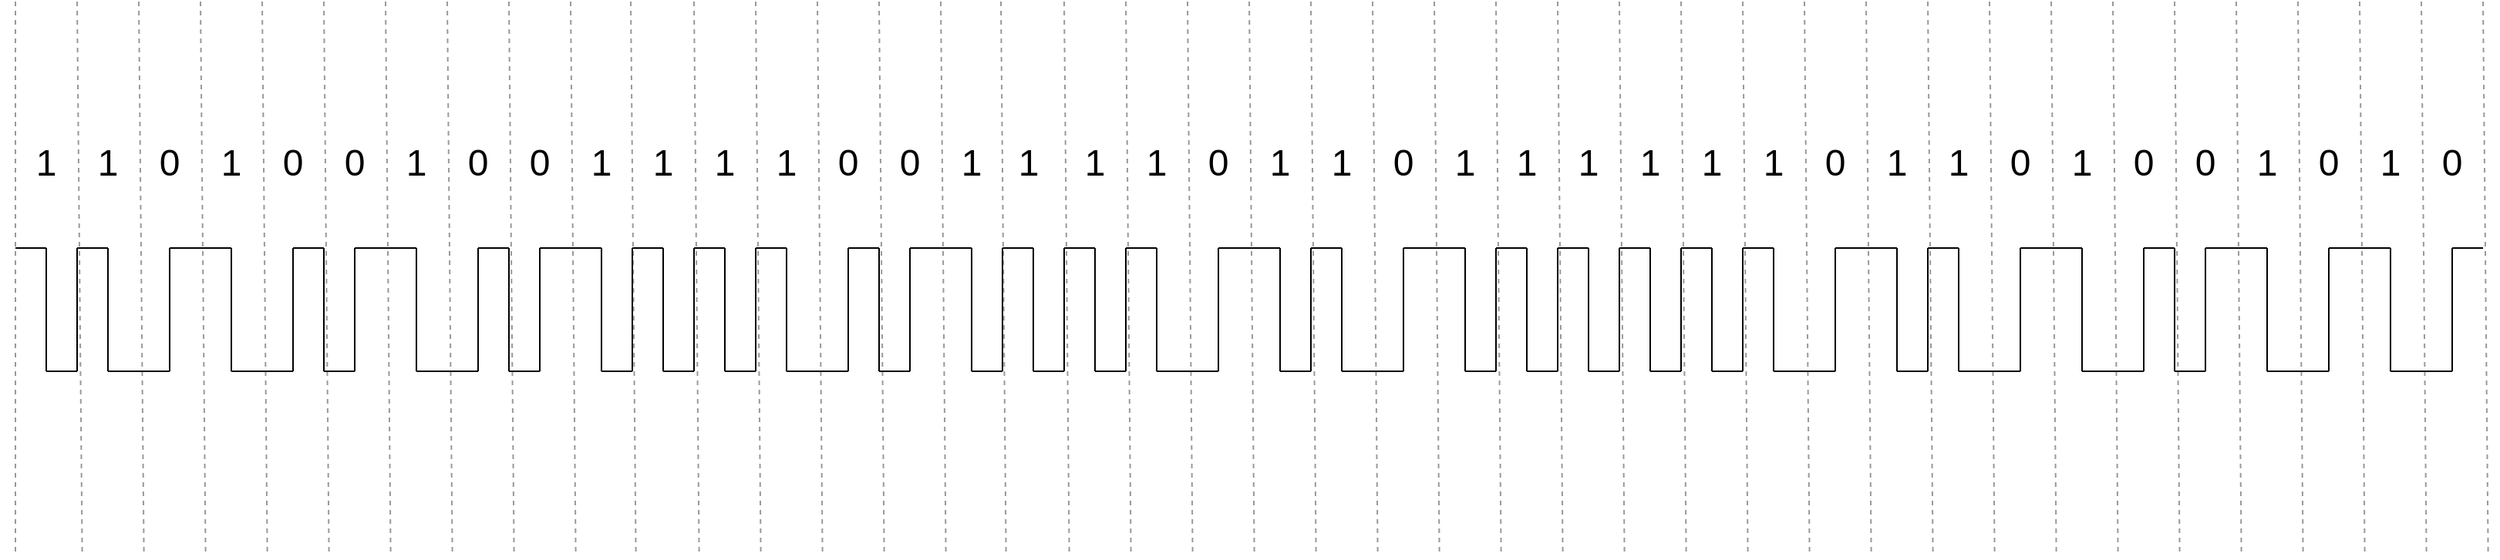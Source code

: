 <mxfile version="24.7.16">
  <diagram name="Страница — 1" id="pN4FjM01R2kGst_m9ZbG">
    <mxGraphModel dx="636" dy="468" grid="1" gridSize="10" guides="1" tooltips="1" connect="1" arrows="1" fold="1" page="0" pageScale="1" pageWidth="827" pageHeight="1169" math="0" shadow="0">
      <root>
        <mxCell id="0" />
        <mxCell id="1" parent="0" />
        <mxCell id="9lo37hJ_D02g8ylGzgiM-8" value="&lt;font style=&quot;font-size: 24px;&quot;&gt;1&lt;/font&gt;" style="text;html=1;align=center;verticalAlign=middle;whiteSpace=wrap;rounded=0;strokeWidth=1;" vertex="1" parent="1">
          <mxGeometry x="190" y="210" width="60" height="30" as="geometry" />
        </mxCell>
        <mxCell id="9lo37hJ_D02g8ylGzgiM-9" value="&lt;font style=&quot;font-size: 24px;&quot;&gt;1&lt;/font&gt;" style="text;html=1;align=center;verticalAlign=middle;whiteSpace=wrap;rounded=0;fontSize=18;strokeWidth=1;" vertex="1" parent="1">
          <mxGeometry x="230" y="210" width="60" height="30" as="geometry" />
        </mxCell>
        <mxCell id="9lo37hJ_D02g8ylGzgiM-10" value="&lt;font style=&quot;font-size: 24px;&quot;&gt;0&lt;/font&gt;" style="text;html=1;align=center;verticalAlign=middle;whiteSpace=wrap;rounded=0;strokeWidth=1;" vertex="1" parent="1">
          <mxGeometry x="270" y="210" width="60" height="30" as="geometry" />
        </mxCell>
        <mxCell id="9lo37hJ_D02g8ylGzgiM-11" value="&lt;span style=&quot;font-size: 24px;&quot;&gt;1&lt;/span&gt;" style="text;html=1;align=center;verticalAlign=middle;whiteSpace=wrap;rounded=0;strokeWidth=1;" vertex="1" parent="1">
          <mxGeometry x="310" y="210" width="60" height="30" as="geometry" />
        </mxCell>
        <mxCell id="9lo37hJ_D02g8ylGzgiM-12" value="&lt;span style=&quot;font-size: 24px;&quot;&gt;0&lt;/span&gt;" style="text;html=1;align=center;verticalAlign=middle;whiteSpace=wrap;rounded=0;strokeWidth=1;" vertex="1" parent="1">
          <mxGeometry x="350" y="210" width="60" height="30" as="geometry" />
        </mxCell>
        <mxCell id="9lo37hJ_D02g8ylGzgiM-13" value="&lt;span style=&quot;font-size: 24px;&quot;&gt;0&lt;/span&gt;" style="text;html=1;align=center;verticalAlign=middle;whiteSpace=wrap;rounded=0;strokeWidth=1;" vertex="1" parent="1">
          <mxGeometry x="390" y="210" width="60" height="30" as="geometry" />
        </mxCell>
        <mxCell id="9lo37hJ_D02g8ylGzgiM-14" value="&lt;span style=&quot;font-size: 24px;&quot;&gt;1&lt;/span&gt;" style="text;html=1;align=center;verticalAlign=middle;whiteSpace=wrap;rounded=0;strokeWidth=1;" vertex="1" parent="1">
          <mxGeometry x="430" y="210" width="60" height="30" as="geometry" />
        </mxCell>
        <mxCell id="9lo37hJ_D02g8ylGzgiM-15" value="&lt;span style=&quot;font-size: 24px;&quot;&gt;0&lt;/span&gt;" style="text;html=1;align=center;verticalAlign=middle;whiteSpace=wrap;rounded=0;strokeWidth=1;" vertex="1" parent="1">
          <mxGeometry x="470" y="210" width="60" height="30" as="geometry" />
        </mxCell>
        <mxCell id="9lo37hJ_D02g8ylGzgiM-16" value="&lt;span style=&quot;font-size: 24px;&quot;&gt;0&lt;/span&gt;" style="text;html=1;align=center;verticalAlign=middle;whiteSpace=wrap;rounded=0;strokeWidth=1;" vertex="1" parent="1">
          <mxGeometry x="510" y="210" width="60" height="30" as="geometry" />
        </mxCell>
        <mxCell id="9lo37hJ_D02g8ylGzgiM-17" value="&lt;font style=&quot;font-size: 24px;&quot;&gt;1&lt;/font&gt;" style="text;html=1;align=center;verticalAlign=middle;whiteSpace=wrap;rounded=0;strokeWidth=1;" vertex="1" parent="1">
          <mxGeometry x="550" y="210" width="60" height="30" as="geometry" />
        </mxCell>
        <mxCell id="9lo37hJ_D02g8ylGzgiM-18" value="&lt;span style=&quot;font-size: 24px;&quot;&gt;1&lt;/span&gt;" style="text;html=1;align=center;verticalAlign=middle;whiteSpace=wrap;rounded=0;strokeWidth=1;" vertex="1" parent="1">
          <mxGeometry x="590" y="210" width="60" height="30" as="geometry" />
        </mxCell>
        <mxCell id="9lo37hJ_D02g8ylGzgiM-19" value="&lt;span style=&quot;font-size: 24px;&quot;&gt;1&lt;/span&gt;" style="text;html=1;align=center;verticalAlign=middle;whiteSpace=wrap;rounded=0;strokeWidth=1;" vertex="1" parent="1">
          <mxGeometry x="630" y="210" width="60" height="30" as="geometry" />
        </mxCell>
        <mxCell id="9lo37hJ_D02g8ylGzgiM-20" value="&lt;span style=&quot;font-size: 24px;&quot;&gt;1&lt;/span&gt;" style="text;html=1;align=center;verticalAlign=middle;whiteSpace=wrap;rounded=0;strokeWidth=1;" vertex="1" parent="1">
          <mxGeometry x="670" y="210" width="60" height="30" as="geometry" />
        </mxCell>
        <mxCell id="9lo37hJ_D02g8ylGzgiM-21" value="&lt;span style=&quot;font-size: 24px;&quot;&gt;0&lt;/span&gt;" style="text;html=1;align=center;verticalAlign=middle;whiteSpace=wrap;rounded=0;strokeWidth=1;" vertex="1" parent="1">
          <mxGeometry x="710" y="210" width="60" height="30" as="geometry" />
        </mxCell>
        <mxCell id="9lo37hJ_D02g8ylGzgiM-22" value="&lt;span style=&quot;font-size: 24px;&quot;&gt;0&lt;/span&gt;" style="text;html=1;align=center;verticalAlign=middle;whiteSpace=wrap;rounded=0;strokeWidth=1;" vertex="1" parent="1">
          <mxGeometry x="750" y="210" width="60" height="30" as="geometry" />
        </mxCell>
        <mxCell id="9lo37hJ_D02g8ylGzgiM-23" value="&lt;span style=&quot;font-size: 24px;&quot;&gt;1&lt;/span&gt;" style="text;html=1;align=center;verticalAlign=middle;whiteSpace=wrap;rounded=0;strokeWidth=1;" vertex="1" parent="1">
          <mxGeometry x="790" y="210" width="60" height="30" as="geometry" />
        </mxCell>
        <mxCell id="9lo37hJ_D02g8ylGzgiM-24" value="&lt;font style=&quot;font-size: 24px;&quot;&gt;1&lt;/font&gt;" style="text;html=1;align=center;verticalAlign=middle;whiteSpace=wrap;rounded=0;strokeWidth=1;" vertex="1" parent="1">
          <mxGeometry x="827" y="210" width="60" height="30" as="geometry" />
        </mxCell>
        <mxCell id="9lo37hJ_D02g8ylGzgiM-25" value="&lt;span style=&quot;font-size: 24px;&quot;&gt;1&lt;/span&gt;" style="text;html=1;align=center;verticalAlign=middle;whiteSpace=wrap;rounded=0;strokeWidth=1;" vertex="1" parent="1">
          <mxGeometry x="870" y="210" width="60" height="30" as="geometry" />
        </mxCell>
        <mxCell id="9lo37hJ_D02g8ylGzgiM-26" value="&lt;span style=&quot;font-size: 24px;&quot;&gt;1&lt;/span&gt;" style="text;html=1;align=center;verticalAlign=middle;whiteSpace=wrap;rounded=0;strokeWidth=1;" vertex="1" parent="1">
          <mxGeometry x="910" y="210" width="60" height="30" as="geometry" />
        </mxCell>
        <mxCell id="9lo37hJ_D02g8ylGzgiM-27" value="&lt;span style=&quot;font-size: 24px;&quot;&gt;0&lt;/span&gt;" style="text;html=1;align=center;verticalAlign=middle;whiteSpace=wrap;rounded=0;strokeWidth=1;" vertex="1" parent="1">
          <mxGeometry x="950" y="210" width="60" height="30" as="geometry" />
        </mxCell>
        <mxCell id="9lo37hJ_D02g8ylGzgiM-28" value="&lt;span style=&quot;font-size: 24px;&quot;&gt;1&lt;/span&gt;" style="text;html=1;align=center;verticalAlign=middle;whiteSpace=wrap;rounded=0;strokeWidth=1;" vertex="1" parent="1">
          <mxGeometry x="990" y="210" width="60" height="30" as="geometry" />
        </mxCell>
        <mxCell id="9lo37hJ_D02g8ylGzgiM-29" value="&lt;span style=&quot;font-size: 24px;&quot;&gt;1&lt;/span&gt;" style="text;html=1;align=center;verticalAlign=middle;whiteSpace=wrap;rounded=0;strokeWidth=1;" vertex="1" parent="1">
          <mxGeometry x="1030" y="210" width="60" height="30" as="geometry" />
        </mxCell>
        <mxCell id="9lo37hJ_D02g8ylGzgiM-30" value="&lt;span style=&quot;font-size: 24px;&quot;&gt;0&lt;/span&gt;" style="text;html=1;align=center;verticalAlign=middle;whiteSpace=wrap;rounded=0;strokeWidth=1;" vertex="1" parent="1">
          <mxGeometry x="1070" y="210" width="60" height="30" as="geometry" />
        </mxCell>
        <mxCell id="9lo37hJ_D02g8ylGzgiM-31" value="&lt;span style=&quot;font-size: 24px;&quot;&gt;1&lt;/span&gt;" style="text;html=1;align=center;verticalAlign=middle;whiteSpace=wrap;rounded=0;strokeWidth=1;" vertex="1" parent="1">
          <mxGeometry x="1110" y="210" width="60" height="30" as="geometry" />
        </mxCell>
        <mxCell id="9lo37hJ_D02g8ylGzgiM-32" value="&lt;span style=&quot;font-size: 24px;&quot;&gt;1&lt;/span&gt;" style="text;html=1;align=center;verticalAlign=middle;whiteSpace=wrap;rounded=0;strokeWidth=1;" vertex="1" parent="1">
          <mxGeometry x="1270" y="210" width="60" height="30" as="geometry" />
        </mxCell>
        <mxCell id="9lo37hJ_D02g8ylGzgiM-33" value="&lt;span style=&quot;font-size: 24px;&quot;&gt;1&lt;/span&gt;" style="text;html=1;align=center;verticalAlign=middle;whiteSpace=wrap;rounded=0;strokeWidth=1;" vertex="1" parent="1">
          <mxGeometry x="1230" y="210" width="60" height="30" as="geometry" />
        </mxCell>
        <mxCell id="9lo37hJ_D02g8ylGzgiM-34" value="&lt;font style=&quot;font-size: 24px;&quot;&gt;1&lt;/font&gt;" style="text;html=1;align=center;verticalAlign=middle;whiteSpace=wrap;rounded=0;strokeWidth=1;" vertex="1" parent="1">
          <mxGeometry x="1150" y="210" width="60" height="30" as="geometry" />
        </mxCell>
        <mxCell id="9lo37hJ_D02g8ylGzgiM-35" value="&lt;span style=&quot;font-size: 24px;&quot;&gt;1&lt;/span&gt;" style="text;html=1;align=center;verticalAlign=middle;whiteSpace=wrap;rounded=0;strokeWidth=1;" vertex="1" parent="1">
          <mxGeometry x="1190" y="210" width="60" height="30" as="geometry" />
        </mxCell>
        <mxCell id="9lo37hJ_D02g8ylGzgiM-36" value="&lt;span style=&quot;font-size: 24px;&quot;&gt;1&lt;/span&gt;" style="text;html=1;align=center;verticalAlign=middle;whiteSpace=wrap;rounded=0;strokeWidth=1;" vertex="1" parent="1">
          <mxGeometry x="1310" y="210" width="60" height="30" as="geometry" />
        </mxCell>
        <mxCell id="9lo37hJ_D02g8ylGzgiM-37" value="&lt;span style=&quot;font-size: 24px;&quot;&gt;0&lt;/span&gt;" style="text;html=1;align=center;verticalAlign=middle;whiteSpace=wrap;rounded=0;strokeWidth=1;" vertex="1" parent="1">
          <mxGeometry x="1350" y="210" width="60" height="30" as="geometry" />
        </mxCell>
        <mxCell id="9lo37hJ_D02g8ylGzgiM-38" value="&lt;span style=&quot;font-size: 24px;&quot;&gt;1&lt;/span&gt;" style="text;html=1;align=center;verticalAlign=middle;whiteSpace=wrap;rounded=0;strokeWidth=1;" vertex="1" parent="1">
          <mxGeometry x="1390" y="210" width="60" height="30" as="geometry" />
        </mxCell>
        <mxCell id="9lo37hJ_D02g8ylGzgiM-39" value="&lt;span style=&quot;font-size: 24px;&quot;&gt;1&lt;/span&gt;" style="text;html=1;align=center;verticalAlign=middle;whiteSpace=wrap;rounded=0;strokeWidth=1;" vertex="1" parent="1">
          <mxGeometry x="1430" y="210" width="60" height="30" as="geometry" />
        </mxCell>
        <mxCell id="9lo37hJ_D02g8ylGzgiM-40" value="" style="endArrow=none;dashed=1;html=1;rounded=0;opacity=40;" edge="1" parent="1">
          <mxGeometry width="50" height="50" relative="1" as="geometry">
            <mxPoint x="200" y="120" as="sourcePoint" />
            <mxPoint x="200" y="480" as="targetPoint" />
          </mxGeometry>
        </mxCell>
        <mxCell id="9lo37hJ_D02g8ylGzgiM-41" value="" style="endArrow=none;dashed=1;html=1;rounded=0;opacity=40;" edge="1" parent="1">
          <mxGeometry width="50" height="50" relative="1" as="geometry">
            <mxPoint x="479.997" y="120" as="sourcePoint" />
            <mxPoint x="483.33" y="480" as="targetPoint" />
          </mxGeometry>
        </mxCell>
        <mxCell id="9lo37hJ_D02g8ylGzgiM-42" value="" style="endArrow=none;dashed=1;html=1;rounded=0;opacity=40;" edge="1" parent="1">
          <mxGeometry width="50" height="50" relative="1" as="geometry">
            <mxPoint x="519.997" y="120" as="sourcePoint" />
            <mxPoint x="523.33" y="480" as="targetPoint" />
          </mxGeometry>
        </mxCell>
        <mxCell id="9lo37hJ_D02g8ylGzgiM-43" value="" style="endArrow=none;dashed=1;html=1;rounded=0;opacity=40;" edge="1" parent="1">
          <mxGeometry width="50" height="50" relative="1" as="geometry">
            <mxPoint x="959.997" y="120" as="sourcePoint" />
            <mxPoint x="963.33" y="480" as="targetPoint" />
          </mxGeometry>
        </mxCell>
        <mxCell id="9lo37hJ_D02g8ylGzgiM-44" value="" style="endArrow=none;dashed=1;html=1;rounded=0;opacity=40;" edge="1" parent="1">
          <mxGeometry width="50" height="50" relative="1" as="geometry">
            <mxPoint x="919.997" y="120" as="sourcePoint" />
            <mxPoint x="923.33" y="480" as="targetPoint" />
          </mxGeometry>
        </mxCell>
        <mxCell id="9lo37hJ_D02g8ylGzgiM-45" value="" style="endArrow=none;dashed=1;html=1;rounded=0;opacity=40;" edge="1" parent="1">
          <mxGeometry width="50" height="50" relative="1" as="geometry">
            <mxPoint x="879.997" y="120" as="sourcePoint" />
            <mxPoint x="883.33" y="480" as="targetPoint" />
          </mxGeometry>
        </mxCell>
        <mxCell id="9lo37hJ_D02g8ylGzgiM-46" value="" style="endArrow=none;dashed=1;html=1;rounded=0;opacity=40;" edge="1" parent="1">
          <mxGeometry width="50" height="50" relative="1" as="geometry">
            <mxPoint x="838.997" y="120" as="sourcePoint" />
            <mxPoint x="842.33" y="480" as="targetPoint" />
          </mxGeometry>
        </mxCell>
        <mxCell id="9lo37hJ_D02g8ylGzgiM-47" value="" style="endArrow=none;dashed=1;html=1;rounded=0;opacity=40;" edge="1" parent="1">
          <mxGeometry width="50" height="50" relative="1" as="geometry">
            <mxPoint x="799.997" y="120" as="sourcePoint" />
            <mxPoint x="803.33" y="480" as="targetPoint" />
          </mxGeometry>
        </mxCell>
        <mxCell id="9lo37hJ_D02g8ylGzgiM-48" value="" style="endArrow=none;dashed=1;html=1;rounded=0;opacity=40;" edge="1" parent="1">
          <mxGeometry width="50" height="50" relative="1" as="geometry">
            <mxPoint x="759.997" y="120" as="sourcePoint" />
            <mxPoint x="763.33" y="480" as="targetPoint" />
          </mxGeometry>
        </mxCell>
        <mxCell id="9lo37hJ_D02g8ylGzgiM-49" value="" style="endArrow=none;dashed=1;html=1;rounded=0;opacity=40;" edge="1" parent="1">
          <mxGeometry width="50" height="50" relative="1" as="geometry">
            <mxPoint x="719.997" y="120" as="sourcePoint" />
            <mxPoint x="723.33" y="480" as="targetPoint" />
          </mxGeometry>
        </mxCell>
        <mxCell id="9lo37hJ_D02g8ylGzgiM-50" value="" style="endArrow=none;dashed=1;html=1;rounded=0;opacity=40;" edge="1" parent="1">
          <mxGeometry width="50" height="50" relative="1" as="geometry">
            <mxPoint x="679.997" y="120" as="sourcePoint" />
            <mxPoint x="683.33" y="480" as="targetPoint" />
          </mxGeometry>
        </mxCell>
        <mxCell id="9lo37hJ_D02g8ylGzgiM-51" value="" style="endArrow=none;dashed=1;html=1;rounded=0;opacity=40;" edge="1" parent="1">
          <mxGeometry width="50" height="50" relative="1" as="geometry">
            <mxPoint x="639.997" y="120" as="sourcePoint" />
            <mxPoint x="643.33" y="480" as="targetPoint" />
          </mxGeometry>
        </mxCell>
        <mxCell id="9lo37hJ_D02g8ylGzgiM-52" value="" style="endArrow=none;dashed=1;html=1;rounded=0;opacity=40;" edge="1" parent="1">
          <mxGeometry width="50" height="50" relative="1" as="geometry">
            <mxPoint x="598.997" y="120" as="sourcePoint" />
            <mxPoint x="602.33" y="480" as="targetPoint" />
          </mxGeometry>
        </mxCell>
        <mxCell id="9lo37hJ_D02g8ylGzgiM-53" value="" style="endArrow=none;dashed=1;html=1;rounded=0;opacity=40;" edge="1" parent="1">
          <mxGeometry width="50" height="50" relative="1" as="geometry">
            <mxPoint x="559.997" y="120" as="sourcePoint" />
            <mxPoint x="563.33" y="480" as="targetPoint" />
          </mxGeometry>
        </mxCell>
        <mxCell id="9lo37hJ_D02g8ylGzgiM-54" value="" style="endArrow=none;dashed=1;html=1;rounded=0;opacity=40;" edge="1" parent="1">
          <mxGeometry width="50" height="50" relative="1" as="geometry">
            <mxPoint x="239.997" y="120" as="sourcePoint" />
            <mxPoint x="243.33" y="480" as="targetPoint" />
          </mxGeometry>
        </mxCell>
        <mxCell id="9lo37hJ_D02g8ylGzgiM-55" value="" style="endArrow=none;dashed=1;html=1;rounded=0;opacity=40;" edge="1" parent="1">
          <mxGeometry width="50" height="50" relative="1" as="geometry">
            <mxPoint x="279.997" y="120" as="sourcePoint" />
            <mxPoint x="283.33" y="480" as="targetPoint" />
          </mxGeometry>
        </mxCell>
        <mxCell id="9lo37hJ_D02g8ylGzgiM-56" value="" style="endArrow=none;dashed=1;html=1;rounded=0;opacity=40;" edge="1" parent="1">
          <mxGeometry width="50" height="50" relative="1" as="geometry">
            <mxPoint x="319.997" y="120" as="sourcePoint" />
            <mxPoint x="323.33" y="480" as="targetPoint" />
          </mxGeometry>
        </mxCell>
        <mxCell id="9lo37hJ_D02g8ylGzgiM-57" value="" style="endArrow=none;dashed=1;html=1;rounded=0;opacity=40;" edge="1" parent="1">
          <mxGeometry width="50" height="50" relative="1" as="geometry">
            <mxPoint x="999.997" y="120" as="sourcePoint" />
            <mxPoint x="1003.33" y="480" as="targetPoint" />
          </mxGeometry>
        </mxCell>
        <mxCell id="9lo37hJ_D02g8ylGzgiM-58" value="" style="endArrow=none;dashed=1;html=1;rounded=0;opacity=40;" edge="1" parent="1">
          <mxGeometry width="50" height="50" relative="1" as="geometry">
            <mxPoint x="359.997" y="120" as="sourcePoint" />
            <mxPoint x="363.33" y="480" as="targetPoint" />
          </mxGeometry>
        </mxCell>
        <mxCell id="9lo37hJ_D02g8ylGzgiM-59" value="" style="endArrow=none;dashed=1;html=1;rounded=0;opacity=40;" edge="1" parent="1">
          <mxGeometry width="50" height="50" relative="1" as="geometry">
            <mxPoint x="399.997" y="120" as="sourcePoint" />
            <mxPoint x="403.33" y="480" as="targetPoint" />
          </mxGeometry>
        </mxCell>
        <mxCell id="9lo37hJ_D02g8ylGzgiM-60" value="" style="endArrow=none;dashed=1;html=1;rounded=0;opacity=40;" edge="1" parent="1">
          <mxGeometry width="50" height="50" relative="1" as="geometry">
            <mxPoint x="439.997" y="120" as="sourcePoint" />
            <mxPoint x="443.33" y="480" as="targetPoint" />
          </mxGeometry>
        </mxCell>
        <mxCell id="9lo37hJ_D02g8ylGzgiM-61" value="" style="endArrow=none;dashed=1;html=1;rounded=0;opacity=40;" edge="1" parent="1">
          <mxGeometry width="50" height="50" relative="1" as="geometry">
            <mxPoint x="1159.997" y="120" as="sourcePoint" />
            <mxPoint x="1163.33" y="480" as="targetPoint" />
          </mxGeometry>
        </mxCell>
        <mxCell id="9lo37hJ_D02g8ylGzgiM-62" value="" style="endArrow=none;dashed=1;html=1;rounded=0;opacity=40;" edge="1" parent="1">
          <mxGeometry width="50" height="50" relative="1" as="geometry">
            <mxPoint x="1199.997" y="120" as="sourcePoint" />
            <mxPoint x="1203.33" y="480" as="targetPoint" />
          </mxGeometry>
        </mxCell>
        <mxCell id="9lo37hJ_D02g8ylGzgiM-63" value="" style="endArrow=none;dashed=1;html=1;rounded=0;opacity=40;" edge="1" parent="1">
          <mxGeometry width="50" height="50" relative="1" as="geometry">
            <mxPoint x="1119.997" y="120" as="sourcePoint" />
            <mxPoint x="1123.33" y="480" as="targetPoint" />
          </mxGeometry>
        </mxCell>
        <mxCell id="9lo37hJ_D02g8ylGzgiM-64" value="" style="endArrow=none;dashed=1;html=1;rounded=0;opacity=40;" edge="1" parent="1">
          <mxGeometry width="50" height="50" relative="1" as="geometry">
            <mxPoint x="1079.997" y="120" as="sourcePoint" />
            <mxPoint x="1083.33" y="480" as="targetPoint" />
          </mxGeometry>
        </mxCell>
        <mxCell id="9lo37hJ_D02g8ylGzgiM-65" value="" style="endArrow=none;dashed=1;html=1;rounded=0;opacity=40;" edge="1" parent="1">
          <mxGeometry width="50" height="50" relative="1" as="geometry">
            <mxPoint x="1039.997" y="120" as="sourcePoint" />
            <mxPoint x="1043.33" y="480" as="targetPoint" />
          </mxGeometry>
        </mxCell>
        <mxCell id="9lo37hJ_D02g8ylGzgiM-66" value="" style="endArrow=none;dashed=1;html=1;rounded=0;opacity=40;" edge="1" parent="1">
          <mxGeometry width="50" height="50" relative="1" as="geometry">
            <mxPoint x="1439.997" y="120" as="sourcePoint" />
            <mxPoint x="1443.33" y="480" as="targetPoint" />
          </mxGeometry>
        </mxCell>
        <mxCell id="9lo37hJ_D02g8ylGzgiM-67" value="" style="endArrow=none;dashed=1;html=1;rounded=0;opacity=40;" edge="1" parent="1">
          <mxGeometry width="50" height="50" relative="1" as="geometry">
            <mxPoint x="1399.997" y="120" as="sourcePoint" />
            <mxPoint x="1403.33" y="480" as="targetPoint" />
          </mxGeometry>
        </mxCell>
        <mxCell id="9lo37hJ_D02g8ylGzgiM-68" value="" style="endArrow=none;dashed=1;html=1;rounded=0;opacity=40;" edge="1" parent="1">
          <mxGeometry width="50" height="50" relative="1" as="geometry">
            <mxPoint x="1359.997" y="120" as="sourcePoint" />
            <mxPoint x="1363.33" y="480" as="targetPoint" />
          </mxGeometry>
        </mxCell>
        <mxCell id="9lo37hJ_D02g8ylGzgiM-69" value="" style="endArrow=none;dashed=1;html=1;rounded=0;opacity=40;" edge="1" parent="1">
          <mxGeometry width="50" height="50" relative="1" as="geometry">
            <mxPoint x="1319.997" y="120" as="sourcePoint" />
            <mxPoint x="1323.33" y="480" as="targetPoint" />
          </mxGeometry>
        </mxCell>
        <mxCell id="9lo37hJ_D02g8ylGzgiM-70" value="" style="endArrow=none;dashed=1;html=1;rounded=0;opacity=40;" edge="1" parent="1">
          <mxGeometry width="50" height="50" relative="1" as="geometry">
            <mxPoint x="1279.997" y="120" as="sourcePoint" />
            <mxPoint x="1283.33" y="480" as="targetPoint" />
          </mxGeometry>
        </mxCell>
        <mxCell id="9lo37hJ_D02g8ylGzgiM-71" value="" style="endArrow=none;dashed=1;html=1;rounded=0;opacity=40;" edge="1" parent="1">
          <mxGeometry width="50" height="50" relative="1" as="geometry">
            <mxPoint x="1239.997" y="120" as="sourcePoint" />
            <mxPoint x="1243.33" y="480" as="targetPoint" />
          </mxGeometry>
        </mxCell>
        <mxCell id="9lo37hJ_D02g8ylGzgiM-72" value="" style="endArrow=none;dashed=1;html=1;rounded=0;opacity=40;" edge="1" parent="1">
          <mxGeometry width="50" height="50" relative="1" as="geometry">
            <mxPoint x="1479.997" y="120" as="sourcePoint" />
            <mxPoint x="1483.33" y="480" as="targetPoint" />
          </mxGeometry>
        </mxCell>
        <mxCell id="9lo37hJ_D02g8ylGzgiM-126" value="&lt;span style=&quot;font-size: 24px;&quot;&gt;1&lt;/span&gt;" style="text;html=1;align=center;verticalAlign=middle;whiteSpace=wrap;rounded=0;strokeWidth=1;" vertex="1" parent="1">
          <mxGeometry x="1510" y="210" width="60" height="30" as="geometry" />
        </mxCell>
        <mxCell id="9lo37hJ_D02g8ylGzgiM-127" value="&lt;span style=&quot;font-size: 24px;&quot;&gt;0&lt;/span&gt;" style="text;html=1;align=center;verticalAlign=middle;whiteSpace=wrap;rounded=0;strokeWidth=1;" vertex="1" parent="1">
          <mxGeometry x="1550" y="210" width="60" height="30" as="geometry" />
        </mxCell>
        <mxCell id="9lo37hJ_D02g8ylGzgiM-128" value="&lt;span style=&quot;font-size: 24px;&quot;&gt;0&lt;/span&gt;" style="text;html=1;align=center;verticalAlign=middle;whiteSpace=wrap;rounded=0;strokeWidth=1;" vertex="1" parent="1">
          <mxGeometry x="1590" y="210" width="60" height="30" as="geometry" />
        </mxCell>
        <mxCell id="9lo37hJ_D02g8ylGzgiM-129" value="&lt;span style=&quot;font-size: 24px;&quot;&gt;1&lt;/span&gt;" style="text;html=1;align=center;verticalAlign=middle;whiteSpace=wrap;rounded=0;strokeWidth=1;" vertex="1" parent="1">
          <mxGeometry x="1630" y="210" width="60" height="30" as="geometry" />
        </mxCell>
        <mxCell id="9lo37hJ_D02g8ylGzgiM-130" value="&lt;span style=&quot;font-size: 24px;&quot;&gt;0&lt;/span&gt;" style="text;html=1;align=center;verticalAlign=middle;whiteSpace=wrap;rounded=0;strokeWidth=1;" vertex="1" parent="1">
          <mxGeometry x="1670" y="210" width="60" height="30" as="geometry" />
        </mxCell>
        <mxCell id="9lo37hJ_D02g8ylGzgiM-131" value="" style="endArrow=none;dashed=1;html=1;rounded=0;opacity=40;" edge="1" parent="1">
          <mxGeometry width="50" height="50" relative="1" as="geometry">
            <mxPoint x="1679.997" y="120" as="sourcePoint" />
            <mxPoint x="1683.33" y="480" as="targetPoint" />
          </mxGeometry>
        </mxCell>
        <mxCell id="9lo37hJ_D02g8ylGzgiM-132" value="" style="endArrow=none;dashed=1;html=1;rounded=0;opacity=40;" edge="1" parent="1">
          <mxGeometry width="50" height="50" relative="1" as="geometry">
            <mxPoint x="1639.997" y="120" as="sourcePoint" />
            <mxPoint x="1643.33" y="480" as="targetPoint" />
          </mxGeometry>
        </mxCell>
        <mxCell id="9lo37hJ_D02g8ylGzgiM-133" value="" style="endArrow=none;dashed=1;html=1;rounded=0;opacity=40;" edge="1" parent="1">
          <mxGeometry width="50" height="50" relative="1" as="geometry">
            <mxPoint x="1599.997" y="120" as="sourcePoint" />
            <mxPoint x="1603.33" y="480" as="targetPoint" />
          </mxGeometry>
        </mxCell>
        <mxCell id="9lo37hJ_D02g8ylGzgiM-134" value="" style="endArrow=none;dashed=1;html=1;rounded=0;opacity=40;" edge="1" parent="1">
          <mxGeometry width="50" height="50" relative="1" as="geometry">
            <mxPoint x="1559.997" y="120" as="sourcePoint" />
            <mxPoint x="1563.33" y="480" as="targetPoint" />
          </mxGeometry>
        </mxCell>
        <mxCell id="9lo37hJ_D02g8ylGzgiM-135" value="" style="endArrow=none;dashed=1;html=1;rounded=0;opacity=40;" edge="1" parent="1">
          <mxGeometry width="50" height="50" relative="1" as="geometry">
            <mxPoint x="1519.997" y="120" as="sourcePoint" />
            <mxPoint x="1523.33" y="480" as="targetPoint" />
          </mxGeometry>
        </mxCell>
        <mxCell id="9lo37hJ_D02g8ylGzgiM-136" value="" style="endArrow=none;dashed=1;html=1;rounded=0;opacity=40;" edge="1" parent="1">
          <mxGeometry width="50" height="50" relative="1" as="geometry">
            <mxPoint x="1719.997" y="120" as="sourcePoint" />
            <mxPoint x="1723.33" y="480" as="targetPoint" />
          </mxGeometry>
        </mxCell>
        <mxCell id="9lo37hJ_D02g8ylGzgiM-137" value="&lt;font style=&quot;font-size: 24px;&quot;&gt;0&lt;/font&gt;" style="text;html=1;align=center;verticalAlign=middle;whiteSpace=wrap;rounded=0;fontSize=16;" vertex="1" parent="1">
          <mxGeometry x="1470" y="210" width="60" height="30" as="geometry" />
        </mxCell>
        <mxCell id="9lo37hJ_D02g8ylGzgiM-138" value="&lt;span style=&quot;font-size: 24px;&quot;&gt;0&lt;/span&gt;" style="text;html=1;align=center;verticalAlign=middle;whiteSpace=wrap;rounded=0;strokeWidth=1;" vertex="1" parent="1">
          <mxGeometry x="1750" y="210" width="60" height="30" as="geometry" />
        </mxCell>
        <mxCell id="9lo37hJ_D02g8ylGzgiM-139" value="" style="endArrow=none;dashed=1;html=1;rounded=0;opacity=40;" edge="1" parent="1">
          <mxGeometry width="50" height="50" relative="1" as="geometry">
            <mxPoint x="1799.997" y="120" as="sourcePoint" />
            <mxPoint x="1803.33" y="480" as="targetPoint" />
          </mxGeometry>
        </mxCell>
        <mxCell id="9lo37hJ_D02g8ylGzgiM-140" value="" style="endArrow=none;dashed=1;html=1;rounded=0;opacity=40;" edge="1" parent="1">
          <mxGeometry width="50" height="50" relative="1" as="geometry">
            <mxPoint x="1759.997" y="120" as="sourcePoint" />
            <mxPoint x="1763.33" y="480" as="targetPoint" />
          </mxGeometry>
        </mxCell>
        <mxCell id="9lo37hJ_D02g8ylGzgiM-142" value="&lt;font style=&quot;font-size: 24px;&quot;&gt;1&lt;/font&gt;" style="text;html=1;align=center;verticalAlign=middle;whiteSpace=wrap;rounded=0;fontSize=16;" vertex="1" parent="1">
          <mxGeometry x="1710" y="210" width="60" height="30" as="geometry" />
        </mxCell>
        <mxCell id="9lo37hJ_D02g8ylGzgiM-143" value="" style="endArrow=none;html=1;rounded=0;fontSize=12;startSize=8;endSize=8;curved=1;" edge="1" parent="1">
          <mxGeometry width="50" height="50" relative="1" as="geometry">
            <mxPoint x="200" y="280" as="sourcePoint" />
            <mxPoint x="220" y="280" as="targetPoint" />
          </mxGeometry>
        </mxCell>
        <mxCell id="9lo37hJ_D02g8ylGzgiM-144" value="" style="endArrow=none;html=1;rounded=0;fontSize=12;startSize=8;endSize=8;curved=1;" edge="1" parent="1">
          <mxGeometry width="50" height="50" relative="1" as="geometry">
            <mxPoint x="220" y="280" as="sourcePoint" />
            <mxPoint x="220" y="360" as="targetPoint" />
          </mxGeometry>
        </mxCell>
        <mxCell id="9lo37hJ_D02g8ylGzgiM-145" value="" style="endArrow=none;html=1;rounded=0;fontSize=12;startSize=8;endSize=8;curved=1;" edge="1" parent="1">
          <mxGeometry width="50" height="50" relative="1" as="geometry">
            <mxPoint x="220" y="360" as="sourcePoint" />
            <mxPoint x="240" y="360" as="targetPoint" />
          </mxGeometry>
        </mxCell>
        <mxCell id="9lo37hJ_D02g8ylGzgiM-146" value="" style="endArrow=none;html=1;rounded=0;fontSize=12;startSize=8;endSize=8;curved=1;" edge="1" parent="1">
          <mxGeometry width="50" height="50" relative="1" as="geometry">
            <mxPoint x="240" y="280" as="sourcePoint" />
            <mxPoint x="240" y="360" as="targetPoint" />
          </mxGeometry>
        </mxCell>
        <mxCell id="9lo37hJ_D02g8ylGzgiM-147" value="" style="endArrow=none;html=1;rounded=0;fontSize=12;startSize=8;endSize=8;curved=1;" edge="1" parent="1">
          <mxGeometry width="50" height="50" relative="1" as="geometry">
            <mxPoint x="240" y="280" as="sourcePoint" />
            <mxPoint x="260" y="280" as="targetPoint" />
          </mxGeometry>
        </mxCell>
        <mxCell id="9lo37hJ_D02g8ylGzgiM-148" value="" style="endArrow=none;html=1;rounded=0;fontSize=12;startSize=8;endSize=8;curved=1;" edge="1" parent="1">
          <mxGeometry width="50" height="50" relative="1" as="geometry">
            <mxPoint x="260" y="280" as="sourcePoint" />
            <mxPoint x="260" y="360" as="targetPoint" />
          </mxGeometry>
        </mxCell>
        <mxCell id="9lo37hJ_D02g8ylGzgiM-149" value="" style="endArrow=none;html=1;rounded=0;fontSize=12;startSize=8;endSize=8;curved=1;" edge="1" parent="1">
          <mxGeometry width="50" height="50" relative="1" as="geometry">
            <mxPoint x="260" y="360" as="sourcePoint" />
            <mxPoint x="300" y="360" as="targetPoint" />
          </mxGeometry>
        </mxCell>
        <mxCell id="9lo37hJ_D02g8ylGzgiM-150" value="" style="endArrow=none;html=1;rounded=0;fontSize=12;startSize=8;endSize=8;curved=1;" edge="1" parent="1">
          <mxGeometry width="50" height="50" relative="1" as="geometry">
            <mxPoint x="300" y="280" as="sourcePoint" />
            <mxPoint x="300" y="360" as="targetPoint" />
          </mxGeometry>
        </mxCell>
        <mxCell id="9lo37hJ_D02g8ylGzgiM-151" value="" style="endArrow=none;html=1;rounded=0;fontSize=12;startSize=8;endSize=8;curved=1;" edge="1" parent="1">
          <mxGeometry width="50" height="50" relative="1" as="geometry">
            <mxPoint x="300" y="280" as="sourcePoint" />
            <mxPoint x="340" y="280" as="targetPoint" />
          </mxGeometry>
        </mxCell>
        <mxCell id="9lo37hJ_D02g8ylGzgiM-152" value="" style="endArrow=none;html=1;rounded=0;fontSize=12;startSize=8;endSize=8;curved=1;" edge="1" parent="1">
          <mxGeometry width="50" height="50" relative="1" as="geometry">
            <mxPoint x="340" y="280" as="sourcePoint" />
            <mxPoint x="340" y="360" as="targetPoint" />
          </mxGeometry>
        </mxCell>
        <mxCell id="9lo37hJ_D02g8ylGzgiM-153" value="" style="endArrow=none;html=1;rounded=0;fontSize=12;startSize=8;endSize=8;curved=1;" edge="1" parent="1">
          <mxGeometry width="50" height="50" relative="1" as="geometry">
            <mxPoint x="340" y="360" as="sourcePoint" />
            <mxPoint x="380" y="360" as="targetPoint" />
          </mxGeometry>
        </mxCell>
        <mxCell id="9lo37hJ_D02g8ylGzgiM-154" value="" style="endArrow=none;html=1;rounded=0;fontSize=12;startSize=8;endSize=8;curved=1;" edge="1" parent="1">
          <mxGeometry width="50" height="50" relative="1" as="geometry">
            <mxPoint x="380" y="280" as="sourcePoint" />
            <mxPoint x="380" y="360" as="targetPoint" />
          </mxGeometry>
        </mxCell>
        <mxCell id="9lo37hJ_D02g8ylGzgiM-155" value="" style="endArrow=none;html=1;rounded=0;fontSize=12;startSize=8;endSize=8;curved=1;" edge="1" parent="1">
          <mxGeometry width="50" height="50" relative="1" as="geometry">
            <mxPoint x="380" y="280" as="sourcePoint" />
            <mxPoint x="400" y="280" as="targetPoint" />
          </mxGeometry>
        </mxCell>
        <mxCell id="9lo37hJ_D02g8ylGzgiM-156" value="" style="endArrow=none;html=1;rounded=0;fontSize=12;startSize=8;endSize=8;curved=1;" edge="1" parent="1">
          <mxGeometry width="50" height="50" relative="1" as="geometry">
            <mxPoint x="400" y="280" as="sourcePoint" />
            <mxPoint x="400" y="360" as="targetPoint" />
          </mxGeometry>
        </mxCell>
        <mxCell id="9lo37hJ_D02g8ylGzgiM-157" value="" style="endArrow=none;html=1;rounded=0;fontSize=12;startSize=8;endSize=8;curved=1;" edge="1" parent="1">
          <mxGeometry width="50" height="50" relative="1" as="geometry">
            <mxPoint x="400" y="360" as="sourcePoint" />
            <mxPoint x="420" y="360" as="targetPoint" />
          </mxGeometry>
        </mxCell>
        <mxCell id="9lo37hJ_D02g8ylGzgiM-158" value="" style="endArrow=none;html=1;rounded=0;fontSize=12;startSize=8;endSize=8;curved=1;" edge="1" parent="1">
          <mxGeometry width="50" height="50" relative="1" as="geometry">
            <mxPoint x="420" y="280" as="sourcePoint" />
            <mxPoint x="420" y="360" as="targetPoint" />
          </mxGeometry>
        </mxCell>
        <mxCell id="9lo37hJ_D02g8ylGzgiM-159" value="" style="endArrow=none;html=1;rounded=0;fontSize=12;startSize=8;endSize=8;curved=1;" edge="1" parent="1">
          <mxGeometry width="50" height="50" relative="1" as="geometry">
            <mxPoint x="420" y="280" as="sourcePoint" />
            <mxPoint x="460" y="280" as="targetPoint" />
          </mxGeometry>
        </mxCell>
        <mxCell id="9lo37hJ_D02g8ylGzgiM-160" value="" style="endArrow=none;html=1;rounded=0;fontSize=12;startSize=8;endSize=8;curved=1;" edge="1" parent="1">
          <mxGeometry width="50" height="50" relative="1" as="geometry">
            <mxPoint x="460" y="280" as="sourcePoint" />
            <mxPoint x="460" y="360" as="targetPoint" />
          </mxGeometry>
        </mxCell>
        <mxCell id="9lo37hJ_D02g8ylGzgiM-161" value="" style="endArrow=none;html=1;rounded=0;fontSize=12;startSize=8;endSize=8;curved=1;" edge="1" parent="1">
          <mxGeometry width="50" height="50" relative="1" as="geometry">
            <mxPoint x="460" y="360" as="sourcePoint" />
            <mxPoint x="500" y="360" as="targetPoint" />
          </mxGeometry>
        </mxCell>
        <mxCell id="9lo37hJ_D02g8ylGzgiM-162" value="" style="endArrow=none;html=1;rounded=0;fontSize=12;startSize=8;endSize=8;curved=1;" edge="1" parent="1">
          <mxGeometry width="50" height="50" relative="1" as="geometry">
            <mxPoint x="500" y="280" as="sourcePoint" />
            <mxPoint x="500" y="360" as="targetPoint" />
          </mxGeometry>
        </mxCell>
        <mxCell id="9lo37hJ_D02g8ylGzgiM-163" value="" style="endArrow=none;html=1;rounded=0;fontSize=12;startSize=8;endSize=8;curved=1;" edge="1" parent="1">
          <mxGeometry width="50" height="50" relative="1" as="geometry">
            <mxPoint x="500" y="280" as="sourcePoint" />
            <mxPoint x="520" y="280" as="targetPoint" />
          </mxGeometry>
        </mxCell>
        <mxCell id="9lo37hJ_D02g8ylGzgiM-164" value="" style="endArrow=none;html=1;rounded=0;fontSize=12;startSize=8;endSize=8;curved=1;" edge="1" parent="1">
          <mxGeometry width="50" height="50" relative="1" as="geometry">
            <mxPoint x="520" y="280" as="sourcePoint" />
            <mxPoint x="520" y="360" as="targetPoint" />
          </mxGeometry>
        </mxCell>
        <mxCell id="9lo37hJ_D02g8ylGzgiM-165" value="" style="endArrow=none;html=1;rounded=0;fontSize=12;startSize=8;endSize=8;curved=1;" edge="1" parent="1">
          <mxGeometry width="50" height="50" relative="1" as="geometry">
            <mxPoint x="540" y="360" as="sourcePoint" />
            <mxPoint x="540" y="280" as="targetPoint" />
          </mxGeometry>
        </mxCell>
        <mxCell id="9lo37hJ_D02g8ylGzgiM-166" value="" style="endArrow=none;html=1;rounded=0;fontSize=12;startSize=8;endSize=8;curved=1;" edge="1" parent="1">
          <mxGeometry width="50" height="50" relative="1" as="geometry">
            <mxPoint x="540" y="360" as="sourcePoint" />
            <mxPoint x="520" y="360" as="targetPoint" />
          </mxGeometry>
        </mxCell>
        <mxCell id="9lo37hJ_D02g8ylGzgiM-167" value="" style="endArrow=none;html=1;rounded=0;fontSize=12;startSize=8;endSize=8;curved=1;" edge="1" parent="1">
          <mxGeometry width="50" height="50" relative="1" as="geometry">
            <mxPoint x="580" y="280" as="sourcePoint" />
            <mxPoint x="540" y="280" as="targetPoint" />
          </mxGeometry>
        </mxCell>
        <mxCell id="9lo37hJ_D02g8ylGzgiM-168" value="" style="endArrow=none;html=1;rounded=0;fontSize=12;startSize=8;endSize=8;curved=1;" edge="1" parent="1">
          <mxGeometry width="50" height="50" relative="1" as="geometry">
            <mxPoint x="580" y="280" as="sourcePoint" />
            <mxPoint x="580" y="360" as="targetPoint" />
          </mxGeometry>
        </mxCell>
        <mxCell id="9lo37hJ_D02g8ylGzgiM-169" value="" style="endArrow=none;html=1;rounded=0;fontSize=12;startSize=8;endSize=8;curved=1;" edge="1" parent="1">
          <mxGeometry width="50" height="50" relative="1" as="geometry">
            <mxPoint x="600" y="360" as="sourcePoint" />
            <mxPoint x="580" y="360" as="targetPoint" />
          </mxGeometry>
        </mxCell>
        <mxCell id="9lo37hJ_D02g8ylGzgiM-170" value="" style="endArrow=none;html=1;rounded=0;fontSize=12;startSize=8;endSize=8;curved=1;" edge="1" parent="1">
          <mxGeometry width="50" height="50" relative="1" as="geometry">
            <mxPoint x="600" y="280" as="sourcePoint" />
            <mxPoint x="600" y="360" as="targetPoint" />
          </mxGeometry>
        </mxCell>
        <mxCell id="9lo37hJ_D02g8ylGzgiM-171" value="" style="endArrow=none;html=1;rounded=0;fontSize=12;startSize=8;endSize=8;curved=1;" edge="1" parent="1">
          <mxGeometry width="50" height="50" relative="1" as="geometry">
            <mxPoint x="620" y="280" as="sourcePoint" />
            <mxPoint x="600" y="280" as="targetPoint" />
          </mxGeometry>
        </mxCell>
        <mxCell id="9lo37hJ_D02g8ylGzgiM-172" value="" style="endArrow=none;html=1;rounded=0;fontSize=12;startSize=8;endSize=8;curved=1;" edge="1" parent="1">
          <mxGeometry width="50" height="50" relative="1" as="geometry">
            <mxPoint x="620" y="280" as="sourcePoint" />
            <mxPoint x="620" y="360" as="targetPoint" />
          </mxGeometry>
        </mxCell>
        <mxCell id="9lo37hJ_D02g8ylGzgiM-173" value="" style="endArrow=none;html=1;rounded=0;fontSize=12;startSize=8;endSize=8;curved=1;" edge="1" parent="1">
          <mxGeometry width="50" height="50" relative="1" as="geometry">
            <mxPoint x="640" y="360" as="sourcePoint" />
            <mxPoint x="620" y="360" as="targetPoint" />
          </mxGeometry>
        </mxCell>
        <mxCell id="9lo37hJ_D02g8ylGzgiM-174" value="" style="endArrow=none;html=1;rounded=0;fontSize=12;startSize=8;endSize=8;curved=1;" edge="1" parent="1">
          <mxGeometry width="50" height="50" relative="1" as="geometry">
            <mxPoint x="640" y="280" as="sourcePoint" />
            <mxPoint x="640" y="360" as="targetPoint" />
          </mxGeometry>
        </mxCell>
        <mxCell id="9lo37hJ_D02g8ylGzgiM-175" value="" style="endArrow=none;html=1;rounded=0;fontSize=12;startSize=8;endSize=8;curved=1;" edge="1" parent="1">
          <mxGeometry width="50" height="50" relative="1" as="geometry">
            <mxPoint x="660" y="280" as="sourcePoint" />
            <mxPoint x="640" y="280" as="targetPoint" />
          </mxGeometry>
        </mxCell>
        <mxCell id="9lo37hJ_D02g8ylGzgiM-176" value="" style="endArrow=none;html=1;rounded=0;fontSize=12;startSize=8;endSize=8;curved=1;" edge="1" parent="1">
          <mxGeometry width="50" height="50" relative="1" as="geometry">
            <mxPoint x="660" y="280" as="sourcePoint" />
            <mxPoint x="660" y="360" as="targetPoint" />
          </mxGeometry>
        </mxCell>
        <mxCell id="9lo37hJ_D02g8ylGzgiM-177" value="" style="endArrow=none;html=1;rounded=0;fontSize=12;startSize=8;endSize=8;curved=1;" edge="1" parent="1">
          <mxGeometry width="50" height="50" relative="1" as="geometry">
            <mxPoint x="680" y="360" as="sourcePoint" />
            <mxPoint x="660" y="360" as="targetPoint" />
          </mxGeometry>
        </mxCell>
        <mxCell id="9lo37hJ_D02g8ylGzgiM-178" value="" style="endArrow=none;html=1;rounded=0;fontSize=12;startSize=8;endSize=8;curved=1;" edge="1" parent="1">
          <mxGeometry width="50" height="50" relative="1" as="geometry">
            <mxPoint x="680" y="280" as="sourcePoint" />
            <mxPoint x="680" y="360" as="targetPoint" />
          </mxGeometry>
        </mxCell>
        <mxCell id="9lo37hJ_D02g8ylGzgiM-179" value="" style="endArrow=none;html=1;rounded=0;fontSize=12;startSize=8;endSize=8;curved=1;" edge="1" parent="1">
          <mxGeometry width="50" height="50" relative="1" as="geometry">
            <mxPoint x="700" y="280" as="sourcePoint" />
            <mxPoint x="680" y="280" as="targetPoint" />
          </mxGeometry>
        </mxCell>
        <mxCell id="9lo37hJ_D02g8ylGzgiM-180" value="" style="endArrow=none;html=1;rounded=0;fontSize=12;startSize=8;endSize=8;curved=1;" edge="1" parent="1">
          <mxGeometry width="50" height="50" relative="1" as="geometry">
            <mxPoint x="700" y="280" as="sourcePoint" />
            <mxPoint x="700" y="360" as="targetPoint" />
          </mxGeometry>
        </mxCell>
        <mxCell id="9lo37hJ_D02g8ylGzgiM-181" value="" style="endArrow=none;html=1;rounded=0;fontSize=12;startSize=8;endSize=8;curved=1;" edge="1" parent="1">
          <mxGeometry width="50" height="50" relative="1" as="geometry">
            <mxPoint x="740" y="360" as="sourcePoint" />
            <mxPoint x="700" y="360" as="targetPoint" />
          </mxGeometry>
        </mxCell>
        <mxCell id="9lo37hJ_D02g8ylGzgiM-182" value="" style="endArrow=none;html=1;rounded=0;fontSize=12;startSize=8;endSize=8;curved=1;" edge="1" parent="1">
          <mxGeometry width="50" height="50" relative="1" as="geometry">
            <mxPoint x="740" y="280" as="sourcePoint" />
            <mxPoint x="740" y="360" as="targetPoint" />
          </mxGeometry>
        </mxCell>
        <mxCell id="9lo37hJ_D02g8ylGzgiM-183" value="" style="endArrow=none;html=1;rounded=0;fontSize=12;startSize=8;endSize=8;curved=1;" edge="1" parent="1">
          <mxGeometry width="50" height="50" relative="1" as="geometry">
            <mxPoint x="740" y="280" as="sourcePoint" />
            <mxPoint x="760" y="280" as="targetPoint" />
          </mxGeometry>
        </mxCell>
        <mxCell id="9lo37hJ_D02g8ylGzgiM-184" value="" style="endArrow=none;html=1;rounded=0;fontSize=12;startSize=8;endSize=8;curved=1;" edge="1" parent="1">
          <mxGeometry width="50" height="50" relative="1" as="geometry">
            <mxPoint x="760" y="280" as="sourcePoint" />
            <mxPoint x="760" y="360" as="targetPoint" />
          </mxGeometry>
        </mxCell>
        <mxCell id="9lo37hJ_D02g8ylGzgiM-185" value="" style="endArrow=none;html=1;rounded=0;fontSize=12;startSize=8;endSize=8;curved=1;" edge="1" parent="1">
          <mxGeometry width="50" height="50" relative="1" as="geometry">
            <mxPoint x="760" y="360" as="sourcePoint" />
            <mxPoint x="780" y="360" as="targetPoint" />
          </mxGeometry>
        </mxCell>
        <mxCell id="9lo37hJ_D02g8ylGzgiM-186" value="" style="endArrow=none;html=1;rounded=0;fontSize=12;startSize=8;endSize=8;curved=1;" edge="1" parent="1">
          <mxGeometry width="50" height="50" relative="1" as="geometry">
            <mxPoint x="780" y="280" as="sourcePoint" />
            <mxPoint x="780" y="360" as="targetPoint" />
          </mxGeometry>
        </mxCell>
        <mxCell id="9lo37hJ_D02g8ylGzgiM-187" value="" style="endArrow=none;html=1;rounded=0;fontSize=12;startSize=8;endSize=8;curved=1;" edge="1" parent="1">
          <mxGeometry width="50" height="50" relative="1" as="geometry">
            <mxPoint x="780" y="280" as="sourcePoint" />
            <mxPoint x="820" y="280" as="targetPoint" />
          </mxGeometry>
        </mxCell>
        <mxCell id="9lo37hJ_D02g8ylGzgiM-188" value="" style="endArrow=none;html=1;rounded=0;fontSize=12;startSize=8;endSize=8;curved=1;" edge="1" parent="1">
          <mxGeometry width="50" height="50" relative="1" as="geometry">
            <mxPoint x="820" y="280" as="sourcePoint" />
            <mxPoint x="820" y="360" as="targetPoint" />
          </mxGeometry>
        </mxCell>
        <mxCell id="9lo37hJ_D02g8ylGzgiM-189" value="" style="endArrow=none;html=1;rounded=0;fontSize=12;startSize=8;endSize=8;curved=1;" edge="1" parent="1">
          <mxGeometry width="50" height="50" relative="1" as="geometry">
            <mxPoint x="820" y="360" as="sourcePoint" />
            <mxPoint x="840" y="360" as="targetPoint" />
          </mxGeometry>
        </mxCell>
        <mxCell id="9lo37hJ_D02g8ylGzgiM-190" value="" style="endArrow=none;html=1;rounded=0;fontSize=12;startSize=8;endSize=8;curved=1;" edge="1" parent="1">
          <mxGeometry width="50" height="50" relative="1" as="geometry">
            <mxPoint x="840" y="280" as="sourcePoint" />
            <mxPoint x="840" y="360" as="targetPoint" />
          </mxGeometry>
        </mxCell>
        <mxCell id="9lo37hJ_D02g8ylGzgiM-191" value="" style="endArrow=none;html=1;rounded=0;fontSize=12;startSize=8;endSize=8;curved=1;" edge="1" parent="1">
          <mxGeometry width="50" height="50" relative="1" as="geometry">
            <mxPoint x="840" y="280" as="sourcePoint" />
            <mxPoint x="860" y="280" as="targetPoint" />
          </mxGeometry>
        </mxCell>
        <mxCell id="9lo37hJ_D02g8ylGzgiM-192" value="" style="endArrow=none;html=1;rounded=0;fontSize=12;startSize=8;endSize=8;curved=1;" edge="1" parent="1">
          <mxGeometry width="50" height="50" relative="1" as="geometry">
            <mxPoint x="860" y="280" as="sourcePoint" />
            <mxPoint x="860" y="360" as="targetPoint" />
          </mxGeometry>
        </mxCell>
        <mxCell id="9lo37hJ_D02g8ylGzgiM-193" value="" style="endArrow=none;html=1;rounded=0;fontSize=12;startSize=8;endSize=8;curved=1;" edge="1" parent="1">
          <mxGeometry width="50" height="50" relative="1" as="geometry">
            <mxPoint x="860" y="360" as="sourcePoint" />
            <mxPoint x="880" y="360" as="targetPoint" />
          </mxGeometry>
        </mxCell>
        <mxCell id="9lo37hJ_D02g8ylGzgiM-194" value="" style="endArrow=none;html=1;rounded=0;fontSize=12;startSize=8;endSize=8;curved=1;" edge="1" parent="1">
          <mxGeometry width="50" height="50" relative="1" as="geometry">
            <mxPoint x="880" y="280" as="sourcePoint" />
            <mxPoint x="880" y="360" as="targetPoint" />
          </mxGeometry>
        </mxCell>
        <mxCell id="9lo37hJ_D02g8ylGzgiM-195" value="" style="endArrow=none;html=1;rounded=0;fontSize=12;startSize=8;endSize=8;curved=1;" edge="1" parent="1">
          <mxGeometry width="50" height="50" relative="1" as="geometry">
            <mxPoint x="880" y="280" as="sourcePoint" />
            <mxPoint x="900" y="280" as="targetPoint" />
          </mxGeometry>
        </mxCell>
        <mxCell id="9lo37hJ_D02g8ylGzgiM-196" value="" style="endArrow=none;html=1;rounded=0;fontSize=12;startSize=8;endSize=8;curved=1;" edge="1" parent="1">
          <mxGeometry width="50" height="50" relative="1" as="geometry">
            <mxPoint x="900" y="280" as="sourcePoint" />
            <mxPoint x="900" y="360" as="targetPoint" />
          </mxGeometry>
        </mxCell>
        <mxCell id="9lo37hJ_D02g8ylGzgiM-197" value="" style="endArrow=none;html=1;rounded=0;fontSize=12;startSize=8;endSize=8;curved=1;" edge="1" parent="1">
          <mxGeometry width="50" height="50" relative="1" as="geometry">
            <mxPoint x="900" y="360" as="sourcePoint" />
            <mxPoint x="920" y="360" as="targetPoint" />
          </mxGeometry>
        </mxCell>
        <mxCell id="9lo37hJ_D02g8ylGzgiM-198" value="" style="endArrow=none;html=1;rounded=0;fontSize=12;startSize=8;endSize=8;curved=1;" edge="1" parent="1">
          <mxGeometry width="50" height="50" relative="1" as="geometry">
            <mxPoint x="920" y="280" as="sourcePoint" />
            <mxPoint x="920" y="360" as="targetPoint" />
          </mxGeometry>
        </mxCell>
        <mxCell id="9lo37hJ_D02g8ylGzgiM-199" value="" style="endArrow=none;html=1;rounded=0;fontSize=12;startSize=8;endSize=8;curved=1;" edge="1" parent="1">
          <mxGeometry width="50" height="50" relative="1" as="geometry">
            <mxPoint x="920" y="280" as="sourcePoint" />
            <mxPoint x="940" y="280" as="targetPoint" />
          </mxGeometry>
        </mxCell>
        <mxCell id="9lo37hJ_D02g8ylGzgiM-200" value="" style="endArrow=none;html=1;rounded=0;fontSize=12;startSize=8;endSize=8;curved=1;" edge="1" parent="1">
          <mxGeometry width="50" height="50" relative="1" as="geometry">
            <mxPoint x="940" y="280" as="sourcePoint" />
            <mxPoint x="940" y="360" as="targetPoint" />
          </mxGeometry>
        </mxCell>
        <mxCell id="9lo37hJ_D02g8ylGzgiM-201" value="" style="endArrow=none;html=1;rounded=0;fontSize=12;startSize=8;endSize=8;curved=1;" edge="1" parent="1">
          <mxGeometry width="50" height="50" relative="1" as="geometry">
            <mxPoint x="940" y="360" as="sourcePoint" />
            <mxPoint x="980" y="360" as="targetPoint" />
          </mxGeometry>
        </mxCell>
        <mxCell id="9lo37hJ_D02g8ylGzgiM-202" value="" style="endArrow=none;html=1;rounded=0;fontSize=12;startSize=8;endSize=8;curved=1;" edge="1" parent="1">
          <mxGeometry width="50" height="50" relative="1" as="geometry">
            <mxPoint x="980" y="280" as="sourcePoint" />
            <mxPoint x="980" y="360" as="targetPoint" />
          </mxGeometry>
        </mxCell>
        <mxCell id="9lo37hJ_D02g8ylGzgiM-203" value="" style="endArrow=none;html=1;rounded=0;fontSize=12;startSize=8;endSize=8;curved=1;" edge="1" parent="1">
          <mxGeometry width="50" height="50" relative="1" as="geometry">
            <mxPoint x="980" y="280" as="sourcePoint" />
            <mxPoint x="1020" y="280" as="targetPoint" />
          </mxGeometry>
        </mxCell>
        <mxCell id="9lo37hJ_D02g8ylGzgiM-204" value="" style="endArrow=none;html=1;rounded=0;fontSize=12;startSize=8;endSize=8;curved=1;" edge="1" parent="1">
          <mxGeometry width="50" height="50" relative="1" as="geometry">
            <mxPoint x="1020" y="280" as="sourcePoint" />
            <mxPoint x="1020" y="360" as="targetPoint" />
          </mxGeometry>
        </mxCell>
        <mxCell id="9lo37hJ_D02g8ylGzgiM-205" value="" style="endArrow=none;html=1;rounded=0;fontSize=12;startSize=8;endSize=8;curved=1;" edge="1" parent="1">
          <mxGeometry width="50" height="50" relative="1" as="geometry">
            <mxPoint x="1020" y="360" as="sourcePoint" />
            <mxPoint x="1040" y="360" as="targetPoint" />
          </mxGeometry>
        </mxCell>
        <mxCell id="9lo37hJ_D02g8ylGzgiM-206" value="" style="endArrow=none;html=1;rounded=0;fontSize=12;startSize=8;endSize=8;curved=1;" edge="1" parent="1">
          <mxGeometry width="50" height="50" relative="1" as="geometry">
            <mxPoint x="1040" y="280" as="sourcePoint" />
            <mxPoint x="1040" y="360" as="targetPoint" />
          </mxGeometry>
        </mxCell>
        <mxCell id="9lo37hJ_D02g8ylGzgiM-207" value="" style="endArrow=none;html=1;rounded=0;fontSize=12;startSize=8;endSize=8;curved=1;" edge="1" parent="1">
          <mxGeometry width="50" height="50" relative="1" as="geometry">
            <mxPoint x="1040" y="280" as="sourcePoint" />
            <mxPoint x="1060" y="280" as="targetPoint" />
          </mxGeometry>
        </mxCell>
        <mxCell id="9lo37hJ_D02g8ylGzgiM-208" value="" style="endArrow=none;html=1;rounded=0;fontSize=12;startSize=8;endSize=8;curved=1;" edge="1" parent="1">
          <mxGeometry width="50" height="50" relative="1" as="geometry">
            <mxPoint x="1060" y="280" as="sourcePoint" />
            <mxPoint x="1060" y="360" as="targetPoint" />
          </mxGeometry>
        </mxCell>
        <mxCell id="9lo37hJ_D02g8ylGzgiM-209" value="" style="endArrow=none;html=1;rounded=0;fontSize=12;startSize=8;endSize=8;curved=1;" edge="1" parent="1">
          <mxGeometry width="50" height="50" relative="1" as="geometry">
            <mxPoint x="1060" y="360" as="sourcePoint" />
            <mxPoint x="1100" y="360" as="targetPoint" />
          </mxGeometry>
        </mxCell>
        <mxCell id="9lo37hJ_D02g8ylGzgiM-210" value="" style="endArrow=none;html=1;rounded=0;fontSize=12;startSize=8;endSize=8;curved=1;" edge="1" parent="1">
          <mxGeometry width="50" height="50" relative="1" as="geometry">
            <mxPoint x="1100" y="280" as="sourcePoint" />
            <mxPoint x="1100" y="360" as="targetPoint" />
          </mxGeometry>
        </mxCell>
        <mxCell id="9lo37hJ_D02g8ylGzgiM-211" value="" style="endArrow=none;html=1;rounded=0;fontSize=12;startSize=8;endSize=8;curved=1;" edge="1" parent="1">
          <mxGeometry width="50" height="50" relative="1" as="geometry">
            <mxPoint x="1100" y="280" as="sourcePoint" />
            <mxPoint x="1140" y="280" as="targetPoint" />
          </mxGeometry>
        </mxCell>
        <mxCell id="9lo37hJ_D02g8ylGzgiM-212" value="" style="endArrow=none;html=1;rounded=0;fontSize=12;startSize=8;endSize=8;curved=1;" edge="1" parent="1">
          <mxGeometry width="50" height="50" relative="1" as="geometry">
            <mxPoint x="1140" y="280" as="sourcePoint" />
            <mxPoint x="1140" y="360" as="targetPoint" />
          </mxGeometry>
        </mxCell>
        <mxCell id="9lo37hJ_D02g8ylGzgiM-213" value="" style="endArrow=none;html=1;rounded=0;fontSize=12;startSize=8;endSize=8;curved=1;" edge="1" parent="1">
          <mxGeometry width="50" height="50" relative="1" as="geometry">
            <mxPoint x="1140" y="360" as="sourcePoint" />
            <mxPoint x="1160" y="360" as="targetPoint" />
          </mxGeometry>
        </mxCell>
        <mxCell id="9lo37hJ_D02g8ylGzgiM-214" value="" style="endArrow=none;html=1;rounded=0;fontSize=12;startSize=8;endSize=8;curved=1;" edge="1" parent="1">
          <mxGeometry width="50" height="50" relative="1" as="geometry">
            <mxPoint x="1160" y="280" as="sourcePoint" />
            <mxPoint x="1160" y="360" as="targetPoint" />
          </mxGeometry>
        </mxCell>
        <mxCell id="9lo37hJ_D02g8ylGzgiM-215" value="" style="endArrow=none;html=1;rounded=0;fontSize=12;startSize=8;endSize=8;curved=1;" edge="1" parent="1">
          <mxGeometry width="50" height="50" relative="1" as="geometry">
            <mxPoint x="1160" y="280" as="sourcePoint" />
            <mxPoint x="1180" y="280" as="targetPoint" />
          </mxGeometry>
        </mxCell>
        <mxCell id="9lo37hJ_D02g8ylGzgiM-216" value="" style="endArrow=none;html=1;rounded=0;fontSize=12;startSize=8;endSize=8;curved=1;" edge="1" parent="1">
          <mxGeometry width="50" height="50" relative="1" as="geometry">
            <mxPoint x="1180" y="280" as="sourcePoint" />
            <mxPoint x="1180" y="360" as="targetPoint" />
          </mxGeometry>
        </mxCell>
        <mxCell id="9lo37hJ_D02g8ylGzgiM-217" value="" style="endArrow=none;html=1;rounded=0;fontSize=12;startSize=8;endSize=8;curved=1;" edge="1" parent="1">
          <mxGeometry width="50" height="50" relative="1" as="geometry">
            <mxPoint x="1180" y="360" as="sourcePoint" />
            <mxPoint x="1200" y="360" as="targetPoint" />
          </mxGeometry>
        </mxCell>
        <mxCell id="9lo37hJ_D02g8ylGzgiM-218" value="" style="endArrow=none;html=1;rounded=0;fontSize=12;startSize=8;endSize=8;curved=1;" edge="1" parent="1">
          <mxGeometry width="50" height="50" relative="1" as="geometry">
            <mxPoint x="1200" y="280" as="sourcePoint" />
            <mxPoint x="1200" y="360" as="targetPoint" />
          </mxGeometry>
        </mxCell>
        <mxCell id="9lo37hJ_D02g8ylGzgiM-219" value="" style="endArrow=none;html=1;rounded=0;fontSize=12;startSize=8;endSize=8;curved=1;" edge="1" parent="1">
          <mxGeometry width="50" height="50" relative="1" as="geometry">
            <mxPoint x="1200" y="280" as="sourcePoint" />
            <mxPoint x="1220" y="280" as="targetPoint" />
          </mxGeometry>
        </mxCell>
        <mxCell id="9lo37hJ_D02g8ylGzgiM-220" value="" style="endArrow=none;html=1;rounded=0;fontSize=12;startSize=8;endSize=8;curved=1;" edge="1" parent="1">
          <mxGeometry width="50" height="50" relative="1" as="geometry">
            <mxPoint x="1220" y="280" as="sourcePoint" />
            <mxPoint x="1220" y="360" as="targetPoint" />
          </mxGeometry>
        </mxCell>
        <mxCell id="9lo37hJ_D02g8ylGzgiM-221" value="" style="endArrow=none;html=1;rounded=0;fontSize=12;startSize=8;endSize=8;curved=1;" edge="1" parent="1">
          <mxGeometry width="50" height="50" relative="1" as="geometry">
            <mxPoint x="1220" y="360" as="sourcePoint" />
            <mxPoint x="1240" y="360" as="targetPoint" />
          </mxGeometry>
        </mxCell>
        <mxCell id="9lo37hJ_D02g8ylGzgiM-222" value="" style="endArrow=none;html=1;rounded=0;fontSize=12;startSize=8;endSize=8;curved=1;" edge="1" parent="1">
          <mxGeometry width="50" height="50" relative="1" as="geometry">
            <mxPoint x="1240" y="280" as="sourcePoint" />
            <mxPoint x="1240" y="360" as="targetPoint" />
          </mxGeometry>
        </mxCell>
        <mxCell id="9lo37hJ_D02g8ylGzgiM-223" value="" style="endArrow=none;html=1;rounded=0;fontSize=12;startSize=8;endSize=8;curved=1;" edge="1" parent="1">
          <mxGeometry width="50" height="50" relative="1" as="geometry">
            <mxPoint x="1240" y="280" as="sourcePoint" />
            <mxPoint x="1260" y="280" as="targetPoint" />
          </mxGeometry>
        </mxCell>
        <mxCell id="9lo37hJ_D02g8ylGzgiM-224" value="" style="endArrow=none;html=1;rounded=0;fontSize=12;startSize=8;endSize=8;curved=1;" edge="1" parent="1">
          <mxGeometry width="50" height="50" relative="1" as="geometry">
            <mxPoint x="1260" y="280" as="sourcePoint" />
            <mxPoint x="1260" y="360" as="targetPoint" />
          </mxGeometry>
        </mxCell>
        <mxCell id="9lo37hJ_D02g8ylGzgiM-225" value="" style="endArrow=none;html=1;rounded=0;fontSize=12;startSize=8;endSize=8;curved=1;" edge="1" parent="1">
          <mxGeometry width="50" height="50" relative="1" as="geometry">
            <mxPoint x="1260" y="360" as="sourcePoint" />
            <mxPoint x="1280" y="360" as="targetPoint" />
          </mxGeometry>
        </mxCell>
        <mxCell id="9lo37hJ_D02g8ylGzgiM-226" value="" style="endArrow=none;html=1;rounded=0;fontSize=12;startSize=8;endSize=8;curved=1;" edge="1" parent="1">
          <mxGeometry width="50" height="50" relative="1" as="geometry">
            <mxPoint x="1280" y="280" as="sourcePoint" />
            <mxPoint x="1280" y="360" as="targetPoint" />
          </mxGeometry>
        </mxCell>
        <mxCell id="9lo37hJ_D02g8ylGzgiM-227" value="" style="endArrow=none;html=1;rounded=0;fontSize=12;startSize=8;endSize=8;curved=1;" edge="1" parent="1">
          <mxGeometry width="50" height="50" relative="1" as="geometry">
            <mxPoint x="1280" y="280" as="sourcePoint" />
            <mxPoint x="1300" y="280" as="targetPoint" />
          </mxGeometry>
        </mxCell>
        <mxCell id="9lo37hJ_D02g8ylGzgiM-228" value="" style="endArrow=none;html=1;rounded=0;fontSize=12;startSize=8;endSize=8;curved=1;" edge="1" parent="1">
          <mxGeometry width="50" height="50" relative="1" as="geometry">
            <mxPoint x="1300" y="280" as="sourcePoint" />
            <mxPoint x="1300" y="360" as="targetPoint" />
          </mxGeometry>
        </mxCell>
        <mxCell id="9lo37hJ_D02g8ylGzgiM-229" value="" style="endArrow=none;html=1;rounded=0;fontSize=12;startSize=8;endSize=8;curved=1;" edge="1" parent="1">
          <mxGeometry width="50" height="50" relative="1" as="geometry">
            <mxPoint x="1300" y="360" as="sourcePoint" />
            <mxPoint x="1320" y="360" as="targetPoint" />
          </mxGeometry>
        </mxCell>
        <mxCell id="9lo37hJ_D02g8ylGzgiM-230" value="" style="endArrow=none;html=1;rounded=0;fontSize=12;startSize=8;endSize=8;curved=1;" edge="1" parent="1">
          <mxGeometry width="50" height="50" relative="1" as="geometry">
            <mxPoint x="1320" y="280" as="sourcePoint" />
            <mxPoint x="1320" y="360" as="targetPoint" />
          </mxGeometry>
        </mxCell>
        <mxCell id="9lo37hJ_D02g8ylGzgiM-231" value="" style="endArrow=none;html=1;rounded=0;fontSize=12;startSize=8;endSize=8;curved=1;" edge="1" parent="1">
          <mxGeometry width="50" height="50" relative="1" as="geometry">
            <mxPoint x="1320" y="280" as="sourcePoint" />
            <mxPoint x="1340" y="280" as="targetPoint" />
          </mxGeometry>
        </mxCell>
        <mxCell id="9lo37hJ_D02g8ylGzgiM-232" value="" style="endArrow=none;html=1;rounded=0;fontSize=12;startSize=8;endSize=8;curved=1;" edge="1" parent="1">
          <mxGeometry width="50" height="50" relative="1" as="geometry">
            <mxPoint x="1340" y="280" as="sourcePoint" />
            <mxPoint x="1340" y="360" as="targetPoint" />
          </mxGeometry>
        </mxCell>
        <mxCell id="9lo37hJ_D02g8ylGzgiM-233" value="" style="endArrow=none;html=1;rounded=0;fontSize=12;startSize=8;endSize=8;curved=1;" edge="1" parent="1">
          <mxGeometry width="50" height="50" relative="1" as="geometry">
            <mxPoint x="1340" y="360" as="sourcePoint" />
            <mxPoint x="1380" y="360" as="targetPoint" />
          </mxGeometry>
        </mxCell>
        <mxCell id="9lo37hJ_D02g8ylGzgiM-234" value="" style="endArrow=none;html=1;rounded=0;fontSize=12;startSize=8;endSize=8;curved=1;" edge="1" parent="1">
          <mxGeometry width="50" height="50" relative="1" as="geometry">
            <mxPoint x="1380" y="280" as="sourcePoint" />
            <mxPoint x="1380" y="360" as="targetPoint" />
          </mxGeometry>
        </mxCell>
        <mxCell id="9lo37hJ_D02g8ylGzgiM-235" value="" style="endArrow=none;html=1;rounded=0;fontSize=12;startSize=8;endSize=8;curved=1;" edge="1" parent="1">
          <mxGeometry width="50" height="50" relative="1" as="geometry">
            <mxPoint x="1380" y="280" as="sourcePoint" />
            <mxPoint x="1420" y="280" as="targetPoint" />
          </mxGeometry>
        </mxCell>
        <mxCell id="9lo37hJ_D02g8ylGzgiM-236" value="" style="endArrow=none;html=1;rounded=0;fontSize=12;startSize=8;endSize=8;curved=1;" edge="1" parent="1">
          <mxGeometry width="50" height="50" relative="1" as="geometry">
            <mxPoint x="1440" y="280" as="sourcePoint" />
            <mxPoint x="1440" y="360" as="targetPoint" />
          </mxGeometry>
        </mxCell>
        <mxCell id="9lo37hJ_D02g8ylGzgiM-237" value="" style="endArrow=none;html=1;rounded=0;fontSize=12;startSize=8;endSize=8;curved=1;" edge="1" parent="1">
          <mxGeometry width="50" height="50" relative="1" as="geometry">
            <mxPoint x="1440" y="280" as="sourcePoint" />
            <mxPoint x="1460" y="280" as="targetPoint" />
          </mxGeometry>
        </mxCell>
        <mxCell id="9lo37hJ_D02g8ylGzgiM-238" value="" style="endArrow=none;html=1;rounded=0;fontSize=12;startSize=8;endSize=8;curved=1;" edge="1" parent="1">
          <mxGeometry width="50" height="50" relative="1" as="geometry">
            <mxPoint x="1460" y="280" as="sourcePoint" />
            <mxPoint x="1460" y="360" as="targetPoint" />
          </mxGeometry>
        </mxCell>
        <mxCell id="9lo37hJ_D02g8ylGzgiM-239" value="" style="endArrow=none;html=1;rounded=0;fontSize=12;startSize=8;endSize=8;curved=1;" edge="1" parent="1">
          <mxGeometry width="50" height="50" relative="1" as="geometry">
            <mxPoint x="1460" y="360" as="sourcePoint" />
            <mxPoint x="1500" y="360" as="targetPoint" />
          </mxGeometry>
        </mxCell>
        <mxCell id="9lo37hJ_D02g8ylGzgiM-240" value="" style="endArrow=none;html=1;rounded=0;fontSize=12;startSize=8;endSize=8;curved=1;" edge="1" parent="1">
          <mxGeometry width="50" height="50" relative="1" as="geometry">
            <mxPoint x="1420" y="280" as="sourcePoint" />
            <mxPoint x="1420" y="360" as="targetPoint" />
          </mxGeometry>
        </mxCell>
        <mxCell id="9lo37hJ_D02g8ylGzgiM-241" value="" style="endArrow=none;html=1;rounded=0;fontSize=12;startSize=8;endSize=8;curved=1;" edge="1" parent="1">
          <mxGeometry width="50" height="50" relative="1" as="geometry">
            <mxPoint x="1420" y="360" as="sourcePoint" />
            <mxPoint x="1440" y="360" as="targetPoint" />
          </mxGeometry>
        </mxCell>
        <mxCell id="9lo37hJ_D02g8ylGzgiM-242" value="" style="endArrow=none;html=1;rounded=0;fontSize=12;startSize=8;endSize=8;curved=1;" edge="1" parent="1">
          <mxGeometry width="50" height="50" relative="1" as="geometry">
            <mxPoint x="1500" y="280" as="sourcePoint" />
            <mxPoint x="1500" y="360" as="targetPoint" />
          </mxGeometry>
        </mxCell>
        <mxCell id="9lo37hJ_D02g8ylGzgiM-243" value="" style="endArrow=none;html=1;rounded=0;fontSize=12;startSize=8;endSize=8;curved=1;" edge="1" parent="1">
          <mxGeometry width="50" height="50" relative="1" as="geometry">
            <mxPoint x="1500" y="280" as="sourcePoint" />
            <mxPoint x="1540" y="280" as="targetPoint" />
          </mxGeometry>
        </mxCell>
        <mxCell id="9lo37hJ_D02g8ylGzgiM-244" value="" style="endArrow=none;html=1;rounded=0;fontSize=12;startSize=8;endSize=8;curved=1;" edge="1" parent="1">
          <mxGeometry width="50" height="50" relative="1" as="geometry">
            <mxPoint x="1540" y="280" as="sourcePoint" />
            <mxPoint x="1540" y="360" as="targetPoint" />
          </mxGeometry>
        </mxCell>
        <mxCell id="9lo37hJ_D02g8ylGzgiM-245" value="" style="endArrow=none;html=1;rounded=0;fontSize=12;startSize=8;endSize=8;curved=1;" edge="1" parent="1">
          <mxGeometry width="50" height="50" relative="1" as="geometry">
            <mxPoint x="1580" y="360" as="sourcePoint" />
            <mxPoint x="1540" y="360" as="targetPoint" />
          </mxGeometry>
        </mxCell>
        <mxCell id="9lo37hJ_D02g8ylGzgiM-246" value="" style="endArrow=none;html=1;rounded=0;fontSize=12;startSize=8;endSize=8;curved=1;" edge="1" parent="1">
          <mxGeometry width="50" height="50" relative="1" as="geometry">
            <mxPoint x="1580" y="280" as="sourcePoint" />
            <mxPoint x="1580" y="360" as="targetPoint" />
          </mxGeometry>
        </mxCell>
        <mxCell id="9lo37hJ_D02g8ylGzgiM-247" value="" style="endArrow=none;html=1;rounded=0;fontSize=12;startSize=8;endSize=8;curved=1;" edge="1" parent="1">
          <mxGeometry width="50" height="50" relative="1" as="geometry">
            <mxPoint x="1580" y="280" as="sourcePoint" />
            <mxPoint x="1600" y="280" as="targetPoint" />
          </mxGeometry>
        </mxCell>
        <mxCell id="9lo37hJ_D02g8ylGzgiM-248" value="" style="endArrow=none;html=1;rounded=0;fontSize=12;startSize=8;endSize=8;curved=1;" edge="1" parent="1">
          <mxGeometry width="50" height="50" relative="1" as="geometry">
            <mxPoint x="1600" y="280" as="sourcePoint" />
            <mxPoint x="1600" y="360" as="targetPoint" />
          </mxGeometry>
        </mxCell>
        <mxCell id="9lo37hJ_D02g8ylGzgiM-249" value="" style="endArrow=none;html=1;rounded=0;fontSize=12;startSize=8;endSize=8;curved=1;" edge="1" parent="1">
          <mxGeometry width="50" height="50" relative="1" as="geometry">
            <mxPoint x="1600" y="360" as="sourcePoint" />
            <mxPoint x="1620" y="360" as="targetPoint" />
          </mxGeometry>
        </mxCell>
        <mxCell id="9lo37hJ_D02g8ylGzgiM-250" value="" style="endArrow=none;html=1;rounded=0;fontSize=12;startSize=8;endSize=8;curved=1;" edge="1" parent="1">
          <mxGeometry width="50" height="50" relative="1" as="geometry">
            <mxPoint x="1620" y="280" as="sourcePoint" />
            <mxPoint x="1620" y="360" as="targetPoint" />
          </mxGeometry>
        </mxCell>
        <mxCell id="9lo37hJ_D02g8ylGzgiM-251" value="" style="endArrow=none;html=1;rounded=0;fontSize=12;startSize=8;endSize=8;curved=1;" edge="1" parent="1">
          <mxGeometry width="50" height="50" relative="1" as="geometry">
            <mxPoint x="1620" y="280" as="sourcePoint" />
            <mxPoint x="1660" y="280" as="targetPoint" />
          </mxGeometry>
        </mxCell>
        <mxCell id="9lo37hJ_D02g8ylGzgiM-252" value="" style="endArrow=none;html=1;rounded=0;fontSize=12;startSize=8;endSize=8;curved=1;" edge="1" parent="1">
          <mxGeometry width="50" height="50" relative="1" as="geometry">
            <mxPoint x="1660" y="280" as="sourcePoint" />
            <mxPoint x="1660" y="360" as="targetPoint" />
          </mxGeometry>
        </mxCell>
        <mxCell id="9lo37hJ_D02g8ylGzgiM-253" value="" style="endArrow=none;html=1;rounded=0;fontSize=12;startSize=8;endSize=8;curved=1;" edge="1" parent="1">
          <mxGeometry width="50" height="50" relative="1" as="geometry">
            <mxPoint x="1660" y="360" as="sourcePoint" />
            <mxPoint x="1700" y="360" as="targetPoint" />
          </mxGeometry>
        </mxCell>
        <mxCell id="9lo37hJ_D02g8ylGzgiM-254" value="" style="endArrow=none;html=1;rounded=0;fontSize=12;startSize=8;endSize=8;curved=1;" edge="1" parent="1">
          <mxGeometry width="50" height="50" relative="1" as="geometry">
            <mxPoint x="1700" y="280" as="sourcePoint" />
            <mxPoint x="1700" y="360" as="targetPoint" />
          </mxGeometry>
        </mxCell>
        <mxCell id="9lo37hJ_D02g8ylGzgiM-255" value="" style="endArrow=none;html=1;rounded=0;fontSize=12;startSize=8;endSize=8;curved=1;" edge="1" parent="1">
          <mxGeometry width="50" height="50" relative="1" as="geometry">
            <mxPoint x="1700" y="280" as="sourcePoint" />
            <mxPoint x="1740" y="280" as="targetPoint" />
          </mxGeometry>
        </mxCell>
        <mxCell id="9lo37hJ_D02g8ylGzgiM-256" value="" style="endArrow=none;html=1;rounded=0;fontSize=12;startSize=8;endSize=8;curved=1;" edge="1" parent="1">
          <mxGeometry width="50" height="50" relative="1" as="geometry">
            <mxPoint x="1740" y="280" as="sourcePoint" />
            <mxPoint x="1740" y="360" as="targetPoint" />
          </mxGeometry>
        </mxCell>
        <mxCell id="9lo37hJ_D02g8ylGzgiM-257" value="" style="endArrow=none;html=1;rounded=0;fontSize=12;startSize=8;endSize=8;curved=1;" edge="1" parent="1">
          <mxGeometry width="50" height="50" relative="1" as="geometry">
            <mxPoint x="1740" y="360" as="sourcePoint" />
            <mxPoint x="1780" y="360" as="targetPoint" />
          </mxGeometry>
        </mxCell>
        <mxCell id="9lo37hJ_D02g8ylGzgiM-258" value="" style="endArrow=none;html=1;rounded=0;fontSize=12;startSize=8;endSize=8;curved=1;" edge="1" parent="1">
          <mxGeometry width="50" height="50" relative="1" as="geometry">
            <mxPoint x="1780" y="280" as="sourcePoint" />
            <mxPoint x="1780" y="360" as="targetPoint" />
          </mxGeometry>
        </mxCell>
        <mxCell id="9lo37hJ_D02g8ylGzgiM-259" value="" style="endArrow=none;html=1;rounded=0;fontSize=12;startSize=8;endSize=8;curved=1;" edge="1" parent="1">
          <mxGeometry width="50" height="50" relative="1" as="geometry">
            <mxPoint x="1780" y="280" as="sourcePoint" />
            <mxPoint x="1800" y="280" as="targetPoint" />
          </mxGeometry>
        </mxCell>
      </root>
    </mxGraphModel>
  </diagram>
</mxfile>
